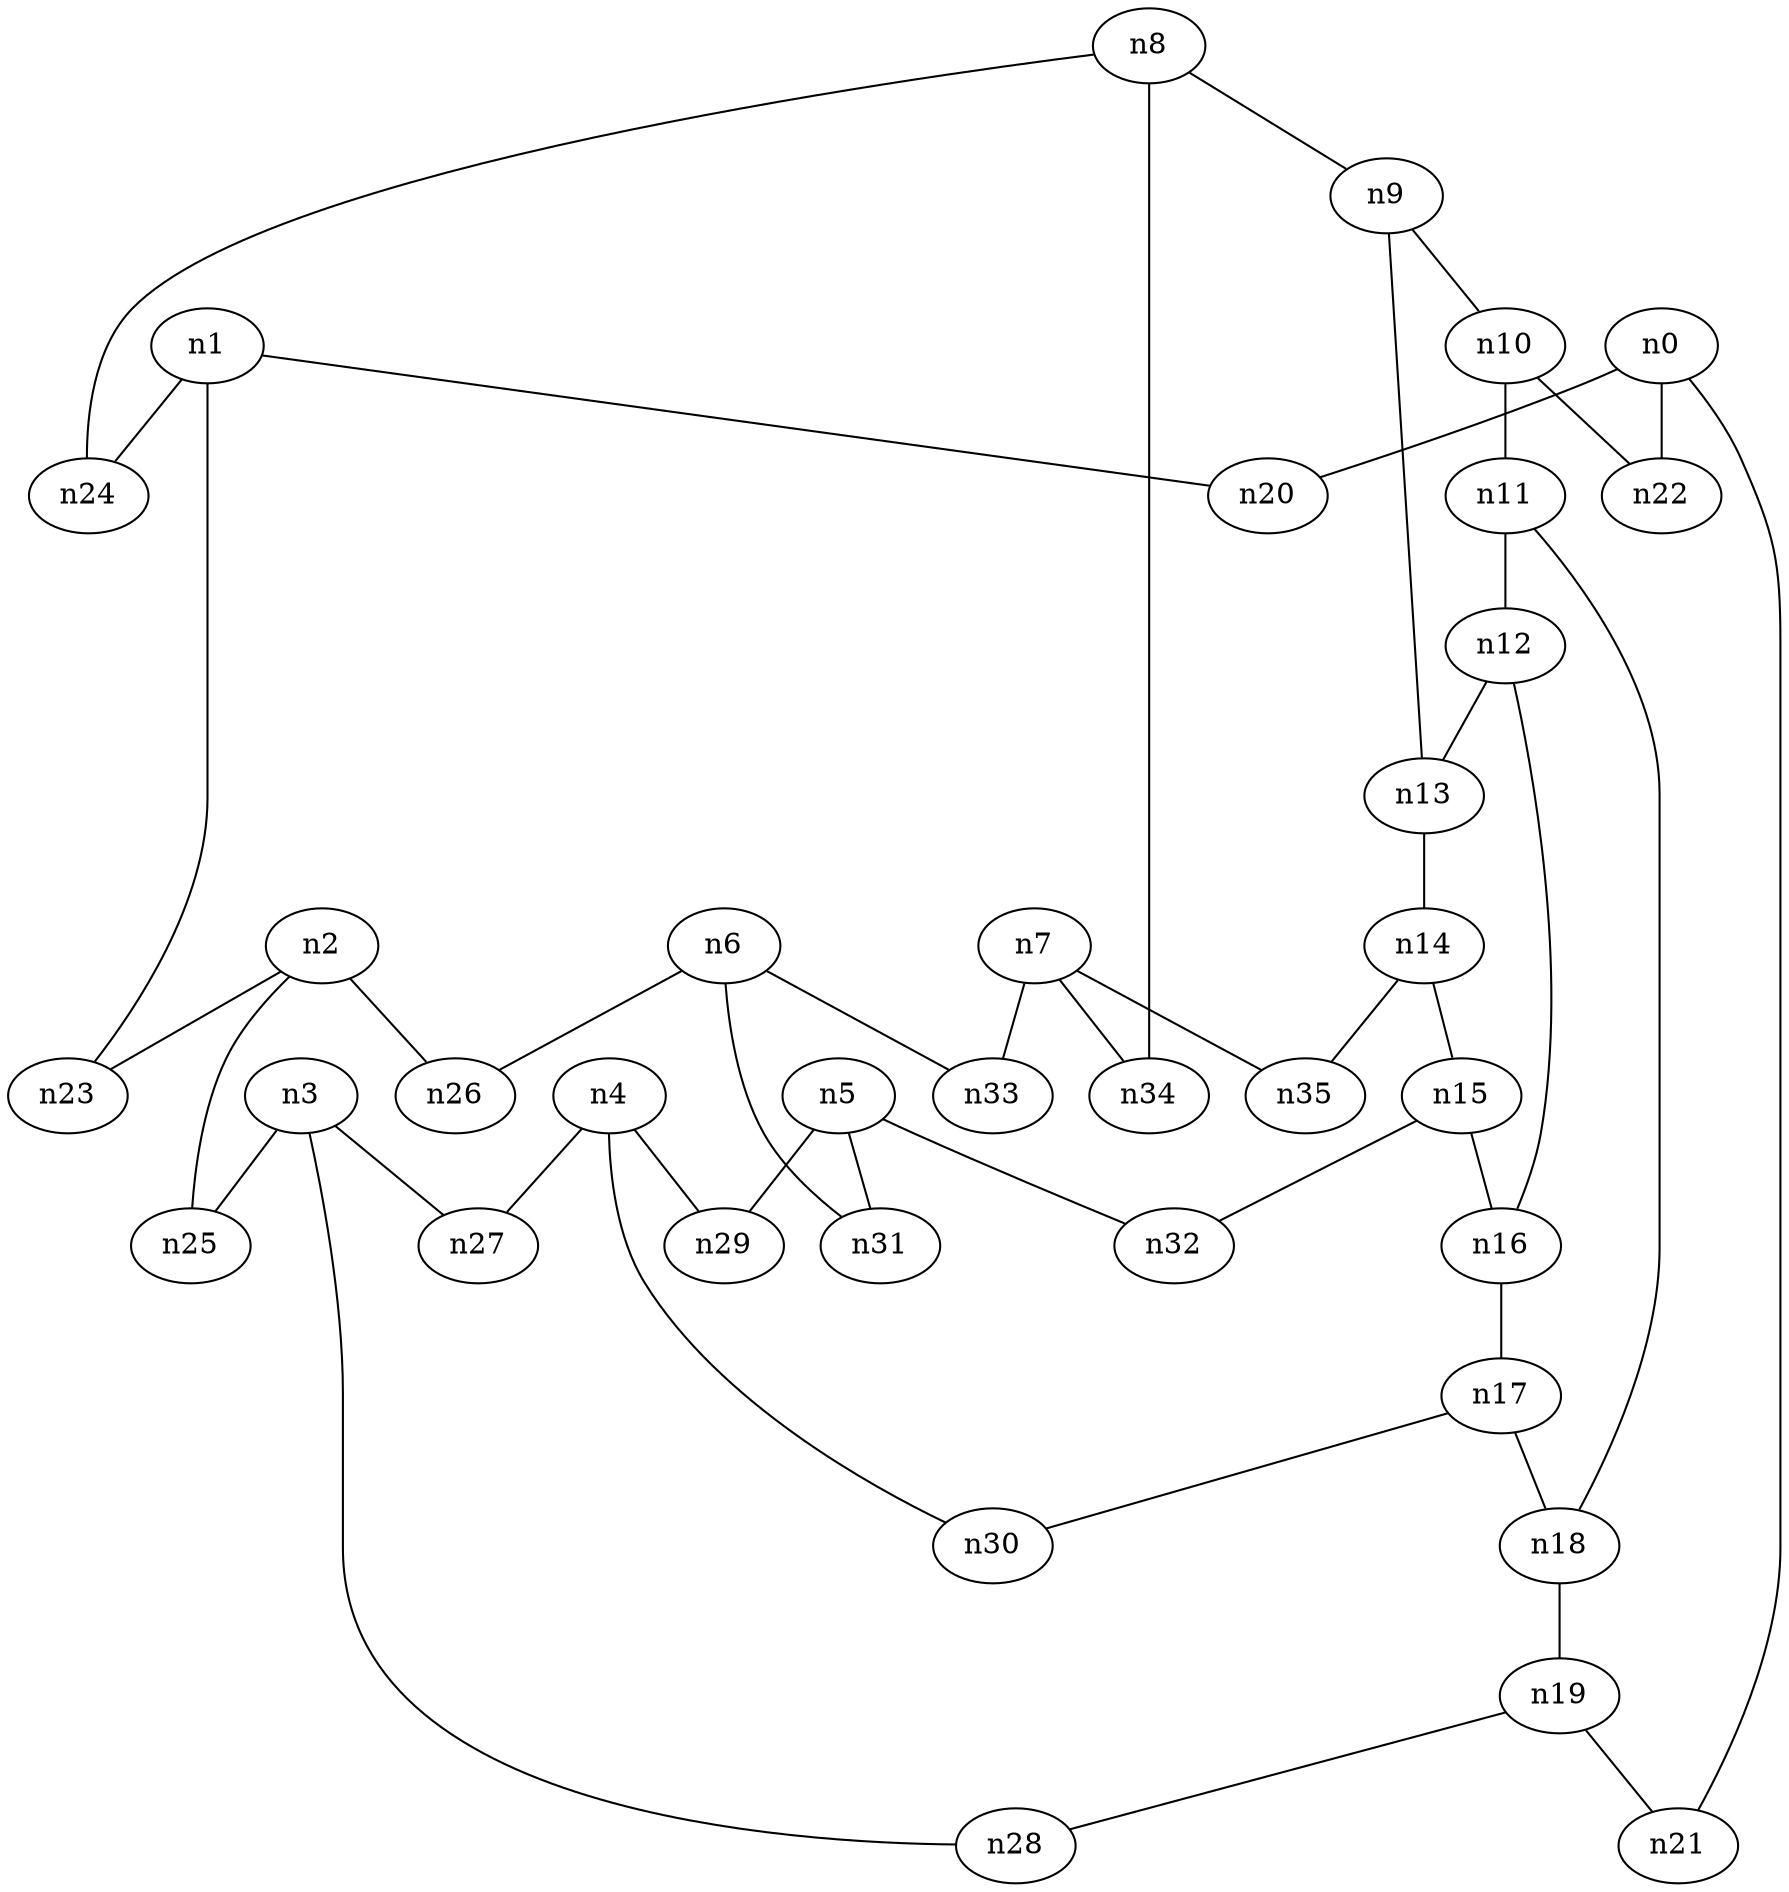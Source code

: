 strict graph "" {
	graph [edge_default="{}",
		node_default="{}"
	];
	node [label="\N"];
	n0	 [dim3pos="-0.5237591548834735,0.008160857508677786,-0.8518272994454174",
		pos="9.409197904354643,2.590260181776551"];
	n20	 [dim3pos="0.5001853030086376,-0.45887983470410904,0.7343323225598114",
		pos="-0.7423562927354355,0.7461137985539116"];
	n0 -- n20	 [id=e0];
	n21	 [dim3pos="0.6128739419352173,0.24768677031256034,0.7503577780691828",
		pos="6.667255400295069,7.0053784793882015"];
	n0 -- n21	 [id=e1];
	n22	 [dim3pos="-0.10244516569587953,-0.024561432560068958,-0.9944353795275694",
		pos="3.376903120486608,-3.247136852651706"];
	n0 -- n22	 [id=e2];
	n1	 [dim3pos="0.07374692134779141,-0.4847505993491013,0.8715378637915909",
		pos="4.863365058654519,13.07883691280643"];
	n1 -- n20	 [id=e30];
	n23	 [dim3pos="-0.34045658589225364,-0.5463792237157683,0.765218306768954",
		pos="-8.41122363061401,-5.583769348814754"];
	n1 -- n23	 [id=e3];
	n24	 [dim3pos="-0.010947482232457669,0.056925195640207246,0.9983184235173135",
		pos="-1.38080246167739,-0.058000827190279276"];
	n1 -- n24	 [id=e4];
	n2	 [dim3pos="-0.589394191758609,-0.19224791448667047,0.7846370027577988",
		pos="9.740075711671308,0.6686859383885239"];
	n2 -- n23	 [id=e33];
	n25	 [dim3pos="0.8565569444351225,-0.07602499334091894,-0.5104217876692565",
		pos="6.194660781486773,8.389656846909583"];
	n2 -- n25	 [id=e5];
	n26	 [dim3pos="-0.2528686896190475,-0.0018898632300464728,0.9674987618737905",
		pos="3.1490662085296086,0.2556514627455849"];
	n2 -- n26	 [id=e6];
	n3	 [dim3pos="0.603311294930894,0.7756395567534523,-0.18546902546817864",
		pos="-5.373461135221247,1.75734547433214"];
	n3 -- n25	 [id=e35];
	n27	 [dim3pos="-0.3445177546924514,-0.7440122117159815,0.5724974633298957",
		pos="4.278732614485978,13.52761827932214"];
	n3 -- n27	 [id=e7];
	n28	 [dim3pos="0.9536280724693379,-0.10383074100475304,0.2825113743211397",
		pos="-0.1084524886568441,20.133941122440937"];
	n3 -- n28	 [id=e8];
	n4	 [dim3pos="0.12902390966368,0.44740052086971505,-0.8849777424662194",
		pos="1.2900286219168169,-3.625942772067227"];
	n4 -- n27	 [id=e37];
	n29	 [dim3pos="-0.06888223316198301,-0.09985561906776955,0.9926147758799537",
		pos="4.108529108780814,6.404793960825831"];
	n4 -- n29	 [id=e9];
	n30	 [dim3pos="0.06952751414446949,-0.3023530101058713,0.9506569213216771",
		pos="-1.3447709054199355,0.3154498192291733"];
	n4 -- n30	 [id=e10];
	n5	 [dim3pos="-0.2056937808959872,-0.22145976021862165,-0.9532290611939106",
		pos="0.8222908127664953,3.4486436015704127"];
	n5 -- n29	 [id=e39];
	n31	 [dim3pos="0.2759797177319374,0.10654711439812001,0.9552397122262213",
		pos="-2.773153456032541,-12.866697921008612"];
	n5 -- n31	 [id=e11];
	n32	 [dim3pos="-0.22104540034699746,-0.5574616544843403,-0.8002346123262963",
		pos="7.4764777591471185,3.7847026398447197"];
	n5 -- n32	 [id=e12];
	n6	 [dim3pos="-0.23582801104789836,0.003851649854822597,-0.9717871752593714",
		pos="-0.016331000791261586,15.946066155476409"];
	n6 -- n26	 [id=e36];
	n6 -- n31	 [id=e41];
	n33	 [dim3pos="0.642052021435183,-0.08263363208193876,0.7621947812862157",
		pos="3.0135939016976976,-13.270470139175815"];
	n6 -- n33	 [id=e13];
	n7	 [dim3pos="-0.8872349949303439,-0.21194921016752988,-0.40974577005786533",
		pos="0.23449265655585563,-1.9929716716748593"];
	n7 -- n33	 [id=e43];
	n34	 [dim3pos="-0.194832072788875,-0.8443278310885157,-0.49915025499558074",
		pos="1.344011884977162,-2.093414178988087"];
	n7 -- n34	 [id=e14];
	n35	 [dim3pos="0.7227392533238701,0.6911170567367977,0.002277189566254651",
		pos="10.18781393282695,10.997851479098632"];
	n7 -- n35	 [id=e15];
	n8	 [dim3pos="0.21961616808564038,-0.5396021534267148,-0.8127719573980342",
		pos="1.957319549003595,-8.802876134288391"];
	n9	 [dim3pos="-0.5366868465686782,0.27011751264572076,0.7993771063035624",
		pos="12.100081997767052,-6.927723854800213"];
	n8 -- n9	 [id=e16];
	n8 -- n24	 [id=e34];
	n8 -- n34	 [id=e44];
	n10	 [dim3pos="-0.2972420148416018,-0.003994145093141791,0.954793816181211",
		pos="6.296621848860468,-6.585016220849872"];
	n9 -- n10	 [id=e17];
	n13	 [dim3pos="0.7513254820068203,-0.14563472934145713,-0.6436618255705863",
		pos="2.950129950845128,10.29630083180407"];
	n9 -- n13	 [id=e18];
	n11	 [dim3pos="0.05954324120614965,-0.016122099513019822,-0.9980955266576234",
		pos="-3.4060153969005778,-3.079866190015634"];
	n10 -- n11	 [id=e19];
	n10 -- n22	 [id=e32];
	n12	 [dim3pos="0.3874140087153993,-0.17994036950709136,-0.9041746785177718",
		pos="15.273145311849259,-2.7002399797915895"];
	n11 -- n12	 [id=e20];
	n18	 [dim3pos="0.29778907908273045,-0.15094751209167692,0.9426221475078932",
		pos="-0.4691476257614625,0.3403971478309276"];
	n11 -- n18	 [id=e21];
	n12 -- n13	 [id=e22];
	n16	 [dim3pos="0.22167429745201528,-0.29647407895739336,-0.9289583555550381",
		pos="14.779195784122265,9.803985306348771"];
	n12 -- n16	 [id=e23];
	n14	 [dim3pos="0.7187405597085735,-0.5940885996394579,-0.3612073415757693",
		pos="2.450859800967797,4.3428266547367596"];
	n13 -- n14	 [id=e24];
	n15	 [dim3pos="0.18228350551765735,-0.7043172372047285,-0.6860830510896566",
		pos="1.8240482970315923,3.9562976420048788"];
	n14 -- n15	 [id=e25];
	n14 -- n35	 [id=e45];
	n15 -- n16	 [id=e26];
	n15 -- n32	 [id=e42];
	n17	 [dim3pos="0.06387550528768314,-0.08323899726413773,0.9944803613740716",
		pos="-7.1994530989752485,0.1051163531354158"];
	n16 -- n17	 [id=e27];
	n17 -- n18	 [id=e28];
	n17 -- n30	 [id=e40];
	n19	 [dim3pos="0.7162584349188216,-0.13303275397235925,0.6850373280180941",
		pos="12.382730297659636,7.099326697362543"];
	n18 -- n19	 [id=e29];
	n19 -- n21	 [id=e31];
	n19 -- n28	 [id=e38];
}

